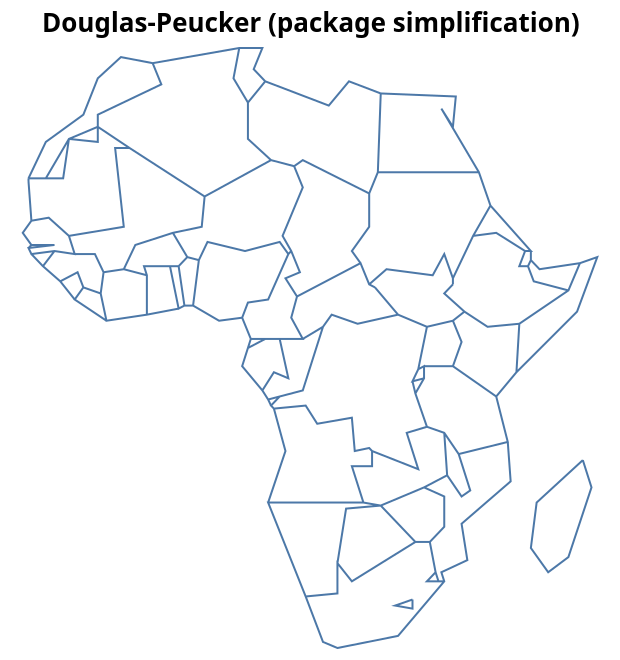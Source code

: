 {
    "background": "transparent",
    "view": {
        "fill": "transparent"
    },
    "config": {
        "view": {
            "continuousWidth": 400,
            "continuousHeight": 300
        }
    },
    "data": {
        "name": "data-e85367396b3c50716c8f88d85adc7859",
        "format": {
            "mesh": "data",
            "type": "topojson"
        }
    },
    "mark": {
        "type": "geoshape",
        "filled": false
    },
    "projection": {
        "reflectY": true,
        "type": "identity"
    },
    "title": "Douglas-Peucker (package simplification)",
    "width": 300,
    "$schema": "https://vega.github.io/schema/vega-lite/v4.8.1.json",
    "datasets": {
        "data-e85367396b3c50716c8f88d85adc7859": {
            "type": "Topology",
            "objects": {
                "data": {
                    "geometries": [
                        {
                            "id": "1",
                            "type": "Polygon",
                            "properties": {
                                "continent": "Africa",
                                "gdp_md_est": 150600,
                                "iso_a3": "TZA",
                                "name": "Tanzania",
                                "pop_est": 53950935
                            },
                            "bbox": [
                                29.339997592900346,
                                -11.720938002166735,
                                40.31659000000002,
                                -0.9500000000000001
                            ],
                            "arcs": [
                                [
                                    -5,
                                    0,
                                    -85,
                                    -83,
                                    -78,
                                    -2,
                                    -102,
                                    -142,
                                    -139
                                ]
                            ]
                        },
                        {
                            "id": "2",
                            "type": "Polygon",
                            "properties": {
                                "continent": "Africa",
                                "gdp_md_est": 906.5,
                                "iso_a3": "ESH",
                                "name": "W. Sahara",
                                "pop_est": 603253
                            },
                            "bbox": [
                                -17.06342322434257,
                                20.999752102130827,
                                -8.665124477564191,
                                27.656425889592356
                            ],
                            "arcs": [
                                [
                                    -23,
                                    -22,
                                    -21,
                                    20,
                                    -117,
                                    -116
                                ]
                            ]
                        },
                        {
                            "id": "11",
                            "type": "Polygon",
                            "properties": {
                                "continent": "Africa",
                                "gdp_md_est": 66010,
                                "iso_a3": "COD",
                                "name": "Dem. Rep. Congo",
                                "pop_est": 83301151
                            },
                            "bbox": [
                                12.182336866920252,
                                -13.257226657771831,
                                31.174149204235817,
                                5.256087754737123
                            ],
                            "arcs": [
                                [
                                    1,
                                    -82,
                                    -81,
                                    -97,
                                    2,
                                    -94,
                                    -68,
                                    -64,
                                    -146,
                                    -140,
                                    -144,
                                    -103
                                ]
                            ]
                        },
                        {
                            "id": "12",
                            "type": "Polygon",
                            "properties": {
                                "continent": "Africa",
                                "gdp_md_est": 4719,
                                "iso_a3": "SOM",
                                "name": "Somalia",
                                "pop_est": 7531386
                            },
                            "bbox": [
                                40.98105,
                                -1.6832500000000001,
                                51.13387,
                                12.024640000000002
                            ],
                            "arcs": [
                                [
                                    -6,
                                    -128,
                                    -135,
                                    3
                                ]
                            ]
                        },
                        {
                            "id": "13",
                            "type": "Polygon",
                            "properties": {
                                "continent": "Africa",
                                "gdp_md_est": 152700,
                                "iso_a3": "KEN",
                                "name": "Kenya",
                                "pop_est": 47615739
                            },
                            "bbox": [
                                33.893568969666944,
                                -4.67677,
                                41.85508309264397,
                                5.506
                            ],
                            "arcs": [
                                [
                                    4,
                                    -141,
                                    -152,
                                    -129,
                                    5,
                                    6
                                ]
                            ]
                        },
                        {
                            "id": "14",
                            "type": "Polygon",
                            "properties": {
                                "continent": "Africa",
                                "gdp_md_est": 176300,
                                "iso_a3": "SDN",
                                "name": "Sudan",
                                "pop_est": 37345935
                            },
                            "bbox": [
                                21.93680999999998,
                                8.229187933785468,
                                38.410089959473225,
                                22
                            ],
                            "arcs": [
                                [
                                    147,
                                    -67,
                                    -9,
                                    -121,
                                    -119,
                                    7,
                                    -113,
                                    -130,
                                    149,
                                    -150,
                                    -149,
                                    -148
                                ]
                            ]
                        },
                        {
                            "id": "15",
                            "type": "Polygon",
                            "properties": {
                                "continent": "Africa",
                                "gdp_md_est": 30590,
                                "iso_a3": "TCD",
                                "name": "Chad",
                                "pop_est": 12075985
                            },
                            "bbox": [
                                13.540393507550789,
                                7.421924546737969,
                                23.886890000000108,
                                23.409719999999993
                            ],
                            "arcs": [
                                [
                                    8,
                                    -66,
                                    -34,
                                    -28,
                                    -122
                                ]
                            ]
                        },
                        {
                            "id": "25",
                            "type": "Polygon",
                            "properties": {
                                "continent": "Africa",
                                "gdp_md_est": 739100,
                                "iso_a3": "ZAF",
                                "name": "South Africa",
                                "pop_est": 54841552
                            },
                            "bbox": [
                                16.344976840895242,
                                -34.81916635512371,
                                32.830120477028885,
                                -22.091312758067588
                            ],
                            "arcs": [
                                [
                                    -15,
                                    -13,
                                    -12,
                                    -88,
                                    -92,
                                    -87,
                                    9
                                ],
                                [
                                    10
                                ]
                            ]
                        },
                        {
                            "id": "26",
                            "type": "Polygon",
                            "properties": {
                                "continent": "Africa",
                                "gdp_md_est": 6019,
                                "iso_a3": "LSO",
                                "name": "Lesotho",
                                "pop_est": 1958042
                            },
                            "bbox": [
                                26.999261915807637,
                                -30.645105889612225,
                                29.32516645683259,
                                -28.64750172293757
                            ],
                            "arcs": [
                                [
                                    10
                                ]
                            ]
                        },
                        {
                            "id": "48",
                            "type": "Polygon",
                            "properties": {
                                "continent": "Africa",
                                "gdp_md_est": 28330,
                                "iso_a3": "ZWE",
                                "name": "Zimbabwe",
                                "pop_est": 13805084
                            },
                            "bbox": [
                                25.264225701608012,
                                -22.271611830333935,
                                32.84986087416439,
                                -15.507786960515213
                            ],
                            "arcs": [
                                [
                                    11,
                                    -14,
                                    -79,
                                    -89
                                ]
                            ]
                        },
                        {
                            "id": "49",
                            "type": "Polygon",
                            "properties": {
                                "continent": "Africa",
                                "gdp_md_est": 35900,
                                "iso_a3": "BWA",
                                "name": "Botswana",
                                "pop_est": 2214858
                            },
                            "bbox": [
                                19.89545779794068,
                                -26.828542982695915,
                                29.43218834810904,
                                -17.661815687737374
                            ],
                            "arcs": [
                                [
                                    12,
                                    -17,
                                    13
                                ]
                            ]
                        },
                        {
                            "id": "50",
                            "type": "Polygon",
                            "properties": {
                                "continent": "Africa",
                                "gdp_md_est": 25990,
                                "iso_a3": "NAM",
                                "name": "Namibia",
                                "pop_est": 2484780
                            },
                            "bbox": [
                                11.734198846085121,
                                -29.04546192801728,
                                25.08444339366457,
                                -16.94134286872407
                            ],
                            "arcs": [
                                [
                                    14,
                                    15,
                                    -100,
                                    -80,
                                    16
                                ]
                            ]
                        },
                        {
                            "id": "51",
                            "type": "Polygon",
                            "properties": {
                                "continent": "Africa",
                                "gdp_md_est": 39720,
                                "iso_a3": "SEN",
                                "name": "Senegal",
                                "pop_est": 14668522
                            },
                            "bbox": [
                                -17.62504269049066,
                                12.332089952031057,
                                -11.467899135778524,
                                16.59826365810281
                            ],
                            "arcs": [
                                [
                                    17,
                                    -25,
                                    -20,
                                    -45,
                                    -49,
                                    18,
                                    -105
                                ]
                            ]
                        },
                        {
                            "id": "52",
                            "type": "Polygon",
                            "properties": {
                                "continent": "Africa",
                                "gdp_md_est": 38090,
                                "iso_a3": "MLI",
                                "name": "Mali",
                                "pop_est": 17885245
                            },
                            "bbox": [
                                -12.170750291380301,
                                10.096360785355444,
                                4.2702099951438015,
                                24.974574082941
                            ],
                            "arcs": [
                                [
                                    19,
                                    -24,
                                    -111,
                                    -30,
                                    -58,
                                    -42,
                                    -46
                                ]
                            ]
                        },
                        {
                            "id": "53",
                            "type": "Polygon",
                            "properties": {
                                "continent": "Africa",
                                "gdp_md_est": 16710,
                                "iso_a3": "MRT",
                                "name": "Mauritania",
                                "pop_est": 3758571
                            },
                            "bbox": [
                                -17.06342322434257,
                                14.616834214735505,
                                -4.923337368174231,
                                27.395744126896005
                            ],
                            "arcs": [
                                [
                                    20,
                                    21,
                                    22,
                                    -112,
                                    23,
                                    24,
                                    25
                                ]
                            ]
                        },
                        {
                            "id": "54",
                            "type": "Polygon",
                            "properties": {
                                "continent": "Africa",
                                "gdp_md_est": 24310,
                                "iso_a3": "BEN",
                                "name": "Benin",
                                "pop_est": 11038805
                            },
                            "bbox": [
                                0.7723356461714843,
                                6.142157701029731,
                                3.7971122575117136,
                                12.23563589115821
                            ],
                            "arcs": [
                                [
                                    26,
                                    -38,
                                    -60,
                                    -29,
                                    -31
                                ]
                            ]
                        },
                        {
                            "id": "55",
                            "type": "Polygon",
                            "properties": {
                                "continent": "Africa",
                                "gdp_md_est": 20150,
                                "iso_a3": "NER",
                                "name": "Niger",
                                "pop_est": 19245344
                            },
                            "bbox": [
                                0.29564639649510127,
                                11.660167141155968,
                                15.903246697664315,
                                23.47166840259645
                            ],
                            "arcs": [
                                [
                                    27,
                                    -37,
                                    -32,
                                    28,
                                    -59,
                                    29,
                                    -110,
                                    -123
                                ]
                            ]
                        },
                        {
                            "id": "56",
                            "type": "Polygon",
                            "properties": {
                                "continent": "Africa",
                                "gdp_md_est": 1089000,
                                "iso_a3": "NGA",
                                "name": "Nigeria",
                                "pop_est": 190632261
                            },
                            "bbox": [
                                2.6917016943562544,
                                4.240594183769517,
                                14.577177768622533,
                                13.865923977102227
                            ],
                            "arcs": [
                                [
                                    30,
                                    31,
                                    -36,
                                    32
                                ]
                            ]
                        },
                        {
                            "id": "57",
                            "type": "Polygon",
                            "properties": {
                                "continent": "Africa",
                                "gdp_md_est": 77240,
                                "iso_a3": "CMR",
                                "name": "Cameroon",
                                "pop_est": 24994885
                            },
                            "bbox": [
                                8.48881554529089,
                                1.7276726342802957,
                                16.012852410555354,
                                12.85939626713733
                            ],
                            "arcs": [
                                [
                                    33,
                                    -65,
                                    -70,
                                    -72,
                                    -75,
                                    34,
                                    35,
                                    36
                                ]
                            ]
                        },
                        {
                            "id": "58",
                            "type": "Polygon",
                            "properties": {
                                "continent": "Africa",
                                "gdp_md_est": 11610,
                                "iso_a3": "TGO",
                                "name": "Togo",
                                "pop_est": 7965055
                            },
                            "bbox": [
                                -0.04978471515994442,
                                5.928837388528876,
                                1.8652405127123188,
                                11.018681748900804
                            ],
                            "arcs": [
                                [
                                    37,
                                    38,
                                    -40,
                                    -61
                                ]
                            ]
                        },
                        {
                            "id": "59",
                            "type": "Polygon",
                            "properties": {
                                "continent": "Africa",
                                "gdp_md_est": 120800,
                                "iso_a3": "GHA",
                                "name": "Ghana",
                                "pop_est": 27499924
                            },
                            "bbox": [
                                -3.244370083011262,
                                4.710462144383371,
                                1.0601216976049272,
                                11.098340969278722
                            ],
                            "arcs": [
                                [
                                    39,
                                    40,
                                    -43,
                                    -62
                                ]
                            ]
                        },
                        {
                            "id": "60",
                            "type": "Polygon",
                            "properties": {
                                "continent": "Africa",
                                "gdp_md_est": 87120,
                                "iso_a3": "CIV",
                                "name": "Côte d'Ivoire",
                                "pop_est": 24184810
                            },
                            "bbox": [
                                -8.60288021486862,
                                4.338288479017308,
                                -2.562189500326241,
                                10.524060777219134
                            ],
                            "arcs": [
                                [
                                    41,
                                    -63,
                                    42,
                                    43,
                                    -52,
                                    -47
                                ]
                            ]
                        },
                        {
                            "id": "61",
                            "type": "Polygon",
                            "properties": {
                                "continent": "Africa",
                                "gdp_md_est": 16080,
                                "iso_a3": "GIN",
                                "name": "Guinea",
                                "pop_est": 12413867
                            },
                            "bbox": [
                                -15.130311245168173,
                                7.309037380396376,
                                -7.832100389019188,
                                12.586182969610194
                            ],
                            "arcs": [
                                [
                                    44,
                                    45,
                                    46,
                                    -54,
                                    -55,
                                    47,
                                    -50
                                ]
                            ]
                        },
                        {
                            "id": "62",
                            "type": "Polygon",
                            "properties": {
                                "continent": "Africa",
                                "gdp_md_est": 2851,
                                "iso_a3": "GNB",
                                "name": "Guinea-Bissau",
                                "pop_est": 1792338
                            },
                            "bbox": [
                                -16.677451951554573,
                                11.040411688679526,
                                -13.700476040084325,
                                12.628170070847347
                            ],
                            "arcs": [
                                [
                                    48,
                                    49,
                                    50
                                ]
                            ]
                        },
                        {
                            "id": "63",
                            "type": "Polygon",
                            "properties": {
                                "continent": "Africa",
                                "gdp_md_est": 3881,
                                "iso_a3": "LBR",
                                "name": "Liberia",
                                "pop_est": 4689021
                            },
                            "bbox": [
                                -11.438779466182055,
                                4.355755113131963,
                                -7.539715135111763,
                                8.541055202666925
                            ],
                            "arcs": [
                                [
                                    51,
                                    52,
                                    -56,
                                    53
                                ]
                            ]
                        },
                        {
                            "id": "64",
                            "type": "Polygon",
                            "properties": {
                                "continent": "Africa",
                                "gdp_md_est": 10640,
                                "iso_a3": "SLE",
                                "name": "Sierra Leone",
                                "pop_est": 6163195
                            },
                            "bbox": [
                                -13.246550258832515,
                                6.7859168563057475,
                                -10.23009355309128,
                                10.046983954300558
                            ],
                            "arcs": [
                                [
                                    54,
                                    55,
                                    56
                                ]
                            ]
                        },
                        {
                            "id": "65",
                            "type": "Polygon",
                            "properties": {
                                "continent": "Africa",
                                "gdp_md_est": 32990,
                                "iso_a3": "BFA",
                                "name": "Burkina Faso",
                                "pop_est": 20107509
                            },
                            "bbox": [
                                -5.470564947929006,
                                9.610834865757141,
                                2.177107781593776,
                                15.116157741755728
                            ],
                            "arcs": [
                                [
                                    57,
                                    58,
                                    59,
                                    60,
                                    61,
                                    62
                                ]
                            ]
                        },
                        {
                            "id": "66",
                            "type": "Polygon",
                            "properties": {
                                "continent": "Africa",
                                "gdp_md_est": 3206,
                                "iso_a3": "CAF",
                                "name": "Central African Rep.",
                                "pop_est": 5625118
                            },
                            "bbox": [
                                14.459407179429348,
                                2.267639675298085,
                                27.37422610851749,
                                11.142395127807546
                            ],
                            "arcs": [
                                [
                                    63,
                                    -71,
                                    64,
                                    65,
                                    66,
                                    -148,
                                    -147
                                ]
                            ]
                        },
                        {
                            "id": "67",
                            "type": "Polygon",
                            "properties": {
                                "continent": "Africa",
                                "gdp_md_est": 30270,
                                "iso_a3": "COG",
                                "name": "Congo",
                                "pop_est": 4954674
                            },
                            "bbox": [
                                11.093772820691925,
                                -5.037986748884791,
                                18.45306521980993,
                                3.728196519379452
                            ],
                            "arcs": [
                                [
                                    67,
                                    -96,
                                    68,
                                    -73,
                                    69,
                                    70
                                ]
                            ]
                        },
                        {
                            "id": "68",
                            "type": "Polygon",
                            "properties": {
                                "continent": "Africa",
                                "gdp_md_est": 35980,
                                "iso_a3": "GAB",
                                "name": "Gabon",
                                "pop_est": 1772255
                            },
                            "bbox": [
                                8.79799563969317,
                                -3.978826592630547,
                                14.425455763413595,
                                2.3267575138399934
                            ],
                            "arcs": [
                                [
                                    71,
                                    72,
                                    73,
                                    -76
                                ]
                            ]
                        },
                        {
                            "id": "69",
                            "type": "Polygon",
                            "properties": {
                                "continent": "Africa",
                                "gdp_md_est": 31770,
                                "iso_a3": "GNQ",
                                "name": "Eq. Guinea",
                                "pop_est": 778358
                            },
                            "bbox": [
                                9.305613234096256,
                                1.010119533691494,
                                11.285078973036462,
                                2.2838660750377358
                            ],
                            "arcs": [
                                [
                                    74,
                                    75,
                                    76
                                ]
                            ]
                        },
                        {
                            "id": "70",
                            "type": "Polygon",
                            "properties": {
                                "continent": "Africa",
                                "gdp_md_est": 65170,
                                "iso_a3": "ZMB",
                                "name": "Zambia",
                                "pop_est": 15972000
                            },
                            "bbox": [
                                21.887842644953874,
                                -17.961228936436484,
                                33.48568769708359,
                                -8.238256524288218
                            ],
                            "arcs": [
                                [
                                    77,
                                    -84,
                                    -90,
                                    78,
                                    79,
                                    -99,
                                    -98,
                                    80,
                                    81
                                ]
                            ]
                        },
                        {
                            "id": "71",
                            "type": "Polygon",
                            "properties": {
                                "continent": "Africa",
                                "gdp_md_est": 21200,
                                "iso_a3": "MWI",
                                "name": "Malawi",
                                "pop_est": 19196246
                            },
                            "bbox": [
                                32.68816531752313,
                                -16.801299737213093,
                                35.77190473810836,
                                -9.23059905358906
                            ],
                            "arcs": [
                                [
                                    82,
                                    -91,
                                    83
                                ]
                            ]
                        },
                        {
                            "id": "72",
                            "type": "Polygon",
                            "properties": {
                                "continent": "Africa",
                                "gdp_md_est": 35010,
                                "iso_a3": "MOZ",
                                "name": "Mozambique",
                                "pop_est": 26573706
                            },
                            "bbox": [
                                30.17948123548183,
                                -26.742191664336197,
                                40.775475294768995,
                                -10.317096042525698
                            ],
                            "arcs": [
                                [
                                    84,
                                    85,
                                    86,
                                    -93,
                                    87,
                                    88,
                                    89,
                                    90
                                ]
                            ]
                        },
                        {
                            "id": "73",
                            "type": "Polygon",
                            "properties": {
                                "continent": "Africa",
                                "gdp_md_est": 11060,
                                "iso_a3": "SWZ",
                                "name": "eSwatini",
                                "pop_est": 1467152
                            },
                            "bbox": [
                                30.67660851412964,
                                -27.285879408478998,
                                32.07166548028107,
                                -25.66019052500895
                            ],
                            "arcs": [
                                [
                                    91,
                                    92
                                ]
                            ]
                        },
                        {
                            "id": "74",
                            "type": "MultiPolygon",
                            "properties": {
                                "continent": "Africa",
                                "gdp_md_est": 189000,
                                "iso_a3": "AGO",
                                "name": "Angola",
                                "pop_est": 29310273
                            },
                            "bbox": [
                                11.64009606288161,
                                -17.930636488519696,
                                24.079905226342845,
                                -4.438023369976136
                            ],
                            "arcs": [
                                [
                                    [
                                        93,
                                        94,
                                        95
                                    ]
                                ],
                                [
                                    [
                                        96,
                                        97,
                                        98,
                                        99,
                                        100
                                    ]
                                ]
                            ]
                        },
                        {
                            "id": "75",
                            "type": "Polygon",
                            "properties": {
                                "continent": "Africa",
                                "gdp_md_est": 7892,
                                "iso_a3": "BDI",
                                "name": "Burundi",
                                "pop_est": 11466756
                            },
                            "bbox": [
                                29.024926385216787,
                                -4.4999834122940925,
                                30.752240000000086,
                                -2.348486830254238
                            ],
                            "arcs": [
                                [
                                    101,
                                    102,
                                    -143
                                ]
                            ]
                        },
                        {
                            "id": "78",
                            "type": "Polygon",
                            "properties": {
                                "continent": "Africa",
                                "gdp_md_est": 36860,
                                "iso_a3": "MDG",
                                "name": "Madagascar",
                                "pop_est": 25054161
                            },
                            "bbox": [
                                43.254187046081,
                                -25.60143442149309,
                                50.47653689962553,
                                -12.04055673589197
                            ],
                            "arcs": [
                                [
                                    103
                                ]
                            ]
                        },
                        {
                            "id": "80",
                            "type": "Polygon",
                            "properties": {
                                "continent": "Africa",
                                "gdp_md_est": 3387,
                                "iso_a3": "GMB",
                                "name": "Gambia",
                                "pop_est": 2051363
                            },
                            "bbox": [
                                -16.841524624081273,
                                13.130284125211332,
                                -13.844963344772408,
                                13.876491807505985
                            ],
                            "arcs": [
                                [
                                    104,
                                    105
                                ]
                            ]
                        },
                        {
                            "id": "81",
                            "type": "Polygon",
                            "properties": {
                                "continent": "Africa",
                                "gdp_md_est": 130800,
                                "iso_a3": "TUN",
                                "name": "Tunisia",
                                "pop_est": 11403800
                            },
                            "bbox": [
                                7.524481642292244,
                                30.307556057246188,
                                11.488787469131012,
                                37.349994411766545
                            ],
                            "arcs": [
                                [
                                    -109,
                                    106,
                                    -125
                                ]
                            ]
                        },
                        {
                            "id": "82",
                            "type": "Polygon",
                            "properties": {
                                "continent": "Africa",
                                "gdp_md_est": 609400,
                                "iso_a3": "DZA",
                                "name": "Algeria",
                                "pop_est": 40969443
                            },
                            "bbox": [
                                -8.684399786809053,
                                19.057364203360038,
                                11.999505649471613,
                                37.11838064223437
                            ],
                            "arcs": [
                                [
                                    -115,
                                    107,
                                    108,
                                    -124,
                                    109,
                                    110,
                                    111
                                ]
                            ]
                        },
                        {
                            "id": "154",
                            "type": "Polygon",
                            "properties": {
                                "continent": "Africa",
                                "gdp_md_est": 9169,
                                "iso_a3": "ERI",
                                "name": "Eritrea",
                                "pop_est": 5918919
                            },
                            "bbox": [
                                36.32321999999999,
                                12.455415757695675,
                                43.08122602720016,
                                17.998307399970315
                            ],
                            "arcs": [
                                [
                                    112,
                                    113,
                                    -132,
                                    -131
                                ]
                            ]
                        },
                        {
                            "id": "162",
                            "type": "Polygon",
                            "properties": {
                                "continent": "Africa",
                                "gdp_md_est": 282800,
                                "iso_a3": "MAR",
                                "name": "Morocco",
                                "pop_est": 33986655
                            },
                            "bbox": [
                                -17.02042843267577,
                                21.420734157796577,
                                -1.1245511539663084,
                                35.75998810479399
                            ],
                            "arcs": [
                                [
                                    114,
                                    115,
                                    116,
                                    117
                                ]
                            ]
                        },
                        {
                            "id": "163",
                            "type": "Polygon",
                            "properties": {
                                "continent": "Africa",
                                "gdp_md_est": 1105000,
                                "iso_a3": "EGY",
                                "name": "Egypt",
                                "pop_est": 97041072
                            },
                            "bbox": [
                                24.70007,
                                22,
                                36.86622999999997,
                                31.58568
                            ],
                            "arcs": [
                                [
                                    118,
                                    -127,
                                    119
                                ]
                            ]
                        },
                        {
                            "id": "164",
                            "type": "Polygon",
                            "properties": {
                                "continent": "Africa",
                                "gdp_md_est": 90890,
                                "iso_a3": "LBY",
                                "name": "Libya",
                                "pop_est": 6653210
                            },
                            "bbox": [
                                9.319410841518163,
                                19.580470000000105,
                                25.16482,
                                33.13699575452324
                            ],
                            "arcs": [
                                [
                                    120,
                                    121,
                                    122,
                                    123,
                                    124,
                                    125,
                                    126
                                ]
                            ]
                        },
                        {
                            "id": "165",
                            "type": "Polygon",
                            "properties": {
                                "continent": "Africa",
                                "gdp_md_est": 174700,
                                "iso_a3": "ETH",
                                "name": "Ethiopia",
                                "pop_est": 105350020
                            },
                            "bbox": [
                                32.954180000000065,
                                3.42206,
                                47.78942,
                                14.959430000000168
                            ],
                            "arcs": [
                                [
                                    127,
                                    128,
                                    -151,
                                    -150,
                                    129,
                                    130,
                                    -134,
                                    -136
                                ]
                            ]
                        },
                        {
                            "id": "166",
                            "type": "Polygon",
                            "properties": {
                                "continent": "Africa",
                                "gdp_md_est": 3345,
                                "iso_a3": "DJI",
                                "name": "Djibouti",
                                "pop_est": 865267
                            },
                            "bbox": [
                                41.66176000000013,
                                10.92687856693442,
                                43.31785241066467,
                                12.699638576707116
                            ],
                            "arcs": [
                                [
                                    131,
                                    132,
                                    -137,
                                    133
                                ]
                            ]
                        },
                        {
                            "id": "167",
                            "type": "Polygon",
                            "properties": {
                                "continent": "Africa",
                                "gdp_md_est": 12250,
                                "iso_a3": "-99",
                                "name": "Somaliland",
                                "pop_est": 3500000
                            },
                            "bbox": [
                                42.55875999999995,
                                7.99688000000009,
                                48.94820641459347,
                                11.462039699748857
                            ],
                            "arcs": [
                                [
                                    134,
                                    135,
                                    136,
                                    137
                                ]
                            ]
                        },
                        {
                            "id": "168",
                            "type": "Polygon",
                            "properties": {
                                "continent": "Africa",
                                "gdp_md_est": 84930,
                                "iso_a3": "UGA",
                                "name": "Uganda",
                                "pop_est": 39570125
                            },
                            "bbox": [
                                29.579466180140884,
                                -1.4433224422297855,
                                35.03599,
                                4.249884947362048
                            ],
                            "arcs": [
                                [
                                    138,
                                    -145,
                                    139,
                                    -153,
                                    140
                                ]
                            ]
                        },
                        {
                            "id": "169",
                            "type": "Polygon",
                            "properties": {
                                "continent": "Africa",
                                "gdp_md_est": 21970,
                                "iso_a3": "RWA",
                                "name": "Rwanda",
                                "pop_est": 11901484
                            },
                            "bbox": [
                                29.024926385216787,
                                -2.917857761246097,
                                30.816134881317712,
                                -1.1346591121504161
                            ],
                            "arcs": [
                                [
                                    141,
                                    142,
                                    143,
                                    144
                                ]
                            ]
                        },
                        {
                            "id": "176",
                            "type": "Polygon",
                            "properties": {
                                "continent": "Africa",
                                "gdp_md_est": 20880,
                                "iso_a3": "SSD",
                                "name": "S. Sudan",
                                "pop_est": 13026129
                            },
                            "bbox": [
                                23.886979580860668,
                                3.5091716042224625,
                                35.29800711823298,
                                12.248007757149992
                            ],
                            "arcs": [
                                [
                                    145,
                                    146,
                                    147,
                                    148,
                                    149,
                                    150,
                                    151,
                                    152
                                ]
                            ]
                        }
                    ],
                    "type": "GeometryCollection"
                }
            },
            "bbox": [
                -17.62504269049066,
                -34.81916635512371,
                51.13387,
                37.349994411766545
            ],
            "transform": {
                "scale": [
                    0.34552217432407367,
                    0.36265909933110685
                ],
                "translate": [
                    -17.62504269049066,
                    -34.81916635512371
                ]
            },
            "arcs": [
                [
                    [
                        164,
                        83
                    ],
                    [
                        4,
                        -15
                    ]
                ],
                [
                    [
                        136,
                        84
                    ],
                    [
                        4,
                        -11
                    ]
                ],
                [
                    [
                        87,
                        79
                    ],
                    [
                        -1,
                        1
                    ]
                ],
                [
                    [
                        193,
                        127
                    ],
                    [
                        6,
                        2
                    ],
                    [
                        -7,
                        -18
                    ],
                    [
                        -21,
                        -20
                    ]
                ],
                [
                    [
                        164,
                        83
                    ],
                    [
                        -15,
                        10
                    ]
                ],
                [
                    [
                        172,
                        107
                    ],
                    [
                        -1,
                        -16
                    ]
                ],
                [
                    [
                        171,
                        91
                    ],
                    [
                        -7,
                        -8
                    ]
                ],
                [
                    [
                        158,
                        157
                    ],
                    [
                        4,
                        -11
                    ]
                ],
                [
                    [
                        120,
                        150
                    ],
                    [
                        0,
                        -11
                    ],
                    [
                        -6,
                        -8
                    ],
                    [
                        3,
                        -4
                    ]
                ],
                [
                    [
                        146,
                        22
                    ],
                    [
                        -16,
                        -18
                    ],
                    [
                        -21,
                        -4
                    ],
                    [
                        -5,
                        2
                    ],
                    [
                        -6,
                        15
                    ]
                ],
                [
                    [
                        135,
                        16
                    ],
                    [
                        0,
                        -3
                    ],
                    [
                        -6,
                        1
                    ],
                    [
                        6,
                        2
                    ]
                ],
                [
                    [
                        141,
                        35
                    ],
                    [
                        -5,
                        0
                    ]
                ],
                [
                    [
                        136,
                        35
                    ],
                    [
                        -22,
                        -13
                    ],
                    [
                        -5,
                        6
                    ]
                ],
                [
                    [
                        124,
                        47
                    ],
                    [
                        12,
                        -12
                    ]
                ],
                [
                    [
                        109,
                        28
                    ],
                    [
                        0,
                        -10
                    ],
                    [
                        -11,
                        -1
                    ]
                ],
                [
                    [
                        98,
                        17
                    ],
                    [
                        -13,
                        31
                    ]
                ],
                [
                    [
                        124,
                        47
                    ],
                    [
                        -12,
                        -1
                    ],
                    [
                        -3,
                        -18
                    ]
                ],
                [
                    [
                        3,
                        133
                    ],
                    [
                        -3,
                        4
                    ],
                    [
                        3,
                        4
                    ]
                ],
                [
                    [
                        3,
                        130
                    ],
                    [
                        -1,
                        2
                    ]
                ],
                [
                    [
                        18,
                        130
                    ],
                    [
                        -2,
                        6
                    ]
                ],
                [
                    [
                        2,
                        154
                    ],
                    [
                        0,
                        1
                    ]
                ],
                [
                    [
                        2,
                        155
                    ],
                    [
                        12,
                        0
                    ],
                    [
                        2,
                        13
                    ]
                ],
                [
                    [
                        16,
                        168
                    ],
                    [
                        10,
                        -1
                    ],
                    [
                        0,
                        5
                    ]
                ],
                [
                    [
                        37,
                        165
                    ],
                    [
                        -5,
                        0
                    ],
                    [
                        3,
                        -26
                    ],
                    [
                        -19,
                        -3
                    ]
                ],
                [
                    [
                        16,
                        136
                    ],
                    [
                        -7,
                        6
                    ],
                    [
                        -6,
                        -1
                    ]
                ],
                [
                    [
                        3,
                        141
                    ],
                    [
                        -1,
                        13
                    ]
                ],
                [
                    [
                        59,
                        113
                    ],
                    [
                        -3,
                        0
                    ]
                ],
                [
                    [
                        94,
                        159
                    ],
                    [
                        3,
                        -7
                    ],
                    [
                        -7,
                        -16
                    ],
                    [
                        3,
                        -5
                    ]
                ],
                [
                    [
                        61,
                        128
                    ],
                    [
                        -4,
                        1
                    ]
                ],
                [
                    [
                        52,
                        137
                    ],
                    [
                        10,
                        2
                    ],
                    [
                        1,
                        10
                    ]
                ],
                [
                    [
                        59,
                        113
                    ],
                    [
                        2,
                        15
                    ]
                ],
                [
                    [
                        61,
                        128
                    ],
                    [
                        3,
                        6
                    ],
                    [
                        13,
                        -3
                    ],
                    [
                        12,
                        3
                    ],
                    [
                        3,
                        -4
                    ]
                ],
                [
                    [
                        76,
                        109
                    ],
                    [
                        -8,
                        -1
                    ],
                    [
                        -9,
                        5
                    ]
                ],
                [
                    [
                        93,
                        131
                    ],
                    [
                        3,
                        -7
                    ],
                    [
                        -5,
                        -2
                    ],
                    [
                        4,
                        -6
                    ]
                ],
                [
                    [
                        79,
                        102
                    ],
                    [
                        -3,
                        7
                    ]
                ],
                [
                    [
                        76,
                        109
                    ],
                    [
                        2,
                        5
                    ],
                    [
                        7,
                        1
                    ],
                    [
                        7,
                        15
                    ]
                ],
                [
                    [
                        92,
                        130
                    ],
                    [
                        1,
                        1
                    ]
                ],
                [
                    [
                        54,
                        126
                    ],
                    [
                        2,
                        -13
                    ]
                ],
                [
                    [
                        56,
                        113
                    ],
                    [
                        -2,
                        -1
                    ]
                ],
                [
                    [
                        51,
                        126
                    ],
                    [
                        3,
                        -14
                    ]
                ],
                [
                    [
                        54,
                        112
                    ],
                    [
                        -11,
                        -2
                    ]
                ],
                [
                    [
                        28,
                        124
                    ],
                    [
                        7,
                        1
                    ]
                ],
                [
                    [
                        43,
                        123
                    ],
                    [
                        0,
                        -13
                    ]
                ],
                [
                    [
                        43,
                        110
                    ],
                    [
                        -14,
                        -2
                    ]
                ],
                [
                    [
                        11,
                        131
                    ],
                    [
                        7,
                        -1
                    ]
                ],
                [
                    [
                        18,
                        130
                    ],
                    [
                        7,
                        0
                    ],
                    [
                        3,
                        -6
                    ]
                ],
                [
                    [
                        28,
                        124
                    ],
                    [
                        -1,
                        -7
                    ]
                ],
                [
                    [
                        13,
                        121
                    ],
                    [
                        -6,
                        5
                    ]
                ],
                [
                    [
                        3,
                        130
                    ],
                    [
                        8,
                        1
                    ]
                ],
                [
                    [
                        11,
                        131
                    ],
                    [
                        -4,
                        -5
                    ]
                ],
                [
                    [
                        7,
                        126
                    ],
                    [
                        -4,
                        4
                    ]
                ],
                [
                    [
                        27,
                        117
                    ],
                    [
                        2,
                        -9
                    ]
                ],
                [
                    [
                        29,
                        108
                    ],
                    [
                        -11,
                        7
                    ]
                ],
                [
                    [
                        21,
                        119
                    ],
                    [
                        6,
                        -2
                    ]
                ],
                [
                    [
                        13,
                        121
                    ],
                    [
                        6,
                        3
                    ],
                    [
                        2,
                        -5
                    ]
                ],
                [
                    [
                        21,
                        119
                    ],
                    [
                        -3,
                        -4
                    ]
                ],
                [
                    [
                        18,
                        115
                    ],
                    [
                        -5,
                        6
                    ]
                ],
                [
                    [
                        35,
                        125
                    ],
                    [
                        4,
                        8
                    ],
                    [
                        13,
                        4
                    ]
                ],
                [
                    [
                        52,
                        137
                    ],
                    [
                        5,
                        -8
                    ]
                ],
                [
                    [
                        57,
                        129
                    ],
                    [
                        -3,
                        -3
                    ]
                ],
                [
                    [
                        54,
                        126
                    ],
                    [
                        -3,
                        0
                    ]
                ],
                [
                    [
                        51,
                        126
                    ],
                    [
                        -9,
                        0
                    ],
                    [
                        1,
                        -3
                    ]
                ],
                [
                    [
                        43,
                        123
                    ],
                    [
                        -8,
                        2
                    ]
                ],
                [
                    [
                        130,
                        110
                    ],
                    [
                        -14,
                        -3
                    ],
                    [
                        -9,
                        3
                    ],
                    [
                        -3,
                        -4
                    ]
                ],
                [
                    [
                        97,
                        102
                    ],
                    [
                        -4,
                        7
                    ],
                    [
                        2,
                        7
                    ]
                ],
                [
                    [
                        95,
                        116
                    ],
                    [
                        22,
                        11
                    ]
                ],
                [
                    [
                        117,
                        127
                    ],
                    [
                        3,
                        -7
                    ]
                ],
                [
                    [
                        104,
                        106
                    ],
                    [
                        -7,
                        -21
                    ],
                    [
                        -8,
                        -2
                    ]
                ],
                [
                    [
                        85,
                        82
                    ],
                    [
                        -2,
                        3
                    ]
                ],
                [
                    [
                        89,
                        102
                    ],
                    [
                        8,
                        0
                    ]
                ],
                [
                    [
                        97,
                        102
                    ],
                    [
                        7,
                        4
                    ]
                ],
                [
                    [
                        84,
                        102
                    ],
                    [
                        5,
                        0
                    ]
                ],
                [
                    [
                        89,
                        102
                    ],
                    [
                        3,
                        -13
                    ],
                    [
                        -5,
                        2
                    ],
                    [
                        -4,
                        -6
                    ]
                ],
                [
                    [
                        83,
                        85
                    ],
                    [
                        -7,
                        8
                    ],
                    [
                        2,
                        6
                    ]
                ],
                [
                    [
                        79,
                        102
                    ],
                    [
                        5,
                        0
                    ]
                ],
                [
                    [
                        84,
                        102
                    ],
                    [
                        -6,
                        -3
                    ]
                ],
                [
                    [
                        78,
                        99
                    ],
                    [
                        1,
                        3
                    ]
                ],
                [
                    [
                        140,
                        73
                    ],
                    [
                        6,
                        -2
                    ]
                ],
                [
                    [
                        139,
                        53
                    ],
                    [
                        -15,
                        -6
                    ]
                ],
                [
                    [
                        124,
                        47
                    ],
                    [
                        -6,
                        1
                    ]
                ],
                [
                    [
                        120,
                        66
                    ],
                    [
                        1,
                        -1
                    ]
                ],
                [
                    [
                        121,
                        65
                    ],
                    [
                        16,
                        -6
                    ],
                    [
                        -4,
                        12
                    ],
                    [
                        7,
                        2
                    ]
                ],
                [
                    [
                        146,
                        71
                    ],
                    [
                        5,
                        -7
                    ]
                ],
                [
                    [
                        147,
                        57
                    ],
                    [
                        -1,
                        14
                    ]
                ],
                [
                    [
                        151,
                        64
                    ],
                    [
                        17,
                        4
                    ]
                ],
                [
                    [
                        168,
                        68
                    ],
                    [
                        1,
                        -13
                    ],
                    [
                        -17,
                        -14
                    ],
                    [
                        2,
                        -12
                    ],
                    [
                        -9,
                        -4
                    ],
                    [
                        1,
                        -3
                    ]
                ],
                [
                    [
                        146,
                        22
                    ],
                    [
                        -2,
                        0
                    ]
                ],
                [
                    [
                        143,
                        25
                    ],
                    [
                        -2,
                        10
                    ]
                ],
                [
                    [
                        141,
                        35
                    ],
                    [
                        5,
                        5
                    ],
                    [
                        0,
                        10
                    ],
                    [
                        -7,
                        3
                    ]
                ],
                [
                    [
                        139,
                        53
                    ],
                    [
                        8,
                        4
                    ]
                ],
                [
                    [
                        147,
                        57
                    ],
                    [
                        5,
                        -7
                    ],
                    [
                        3,
                        2
                    ],
                    [
                        -4,
                        12
                    ]
                ],
                [
                    [
                        144,
                        22
                    ],
                    [
                        -4,
                        0
                    ],
                    [
                        3,
                        3
                    ]
                ],
                [
                    [
                        143,
                        25
                    ],
                    [
                        1,
                        -3
                    ]
                ],
                [
                    [
                        89,
                        83
                    ],
                    [
                        -3,
                        -3
                    ]
                ],
                [
                    [
                        86,
                        80
                    ],
                    [
                        -1,
                        2
                    ]
                ],
                [
                    [
                        85,
                        82
                    ],
                    [
                        4,
                        1
                    ]
                ],
                [
                    [
                        87,
                        79
                    ],
                    [
                        11,
                        1
                    ],
                    [
                        4,
                        -6
                    ],
                    [
                        12,
                        2
                    ],
                    [
                        1,
                        -11
                    ],
                    [
                        5,
                        1
                    ]
                ],
                [
                    [
                        120,
                        66
                    ],
                    [
                        1,
                        -1
                    ]
                ],
                [
                    [
                        121,
                        65
                    ],
                    [
                        0,
                        -5
                    ],
                    [
                        -7,
                        0
                    ],
                    [
                        4,
                        -12
                    ]
                ],
                [
                    [
                        118,
                        48
                    ],
                    [
                        -33,
                        0
                    ]
                ],
                [
                    [
                        85,
                        48
                    ],
                    [
                        6,
                        17
                    ],
                    [
                        -4,
                        14
                    ]
                ],
                [
                    [
                        139,
                        89
                    ],
                    [
                        -3,
                        -5
                    ]
                ],
                [
                    [
                        136,
                        84
                    ],
                    [
                        -1,
                        4
                    ]
                ],
                [
                    [
                        194,
                        62
                    ],
                    [
                        3,
                        -9
                    ],
                    [
                        -8,
                        -23
                    ],
                    [
                        -7,
                        -5
                    ],
                    [
                        -6,
                        8
                    ],
                    [
                        2,
                        15
                    ],
                    [
                        16,
                        14
                    ]
                ],
                [
                    [
                        3,
                        133
                    ],
                    [
                        8,
                        0
                    ],
                    [
                        -9,
                        -1
                    ]
                ],
                [
                    [
                        2,
                        132
                    ],
                    [
                        1,
                        1
                    ]
                ],
                [
                    [
                        75,
                        198
                    ],
                    [
                        8,
                        0
                    ],
                    [
                        -3,
                        -7
                    ],
                    [
                        4,
                        -4
                    ]
                ],
                [
                    [
                        45,
                        193
                    ],
                    [
                        30,
                        5
                    ]
                ],
                [
                    [
                        75,
                        198
                    ],
                    [
                        -2,
                        -10
                    ],
                    [
                        5,
                        -8
                    ]
                ],
                [
                    [
                        86,
                        161
                    ],
                    [
                        -23,
                        -12
                    ]
                ],
                [
                    [
                        63,
                        149
                    ],
                    [
                        -26,
                        16
                    ]
                ],
                [
                    [
                        37,
                        165
                    ],
                    [
                        -11,
                        7
                    ]
                ],
                [
                    [
                        156,
                        136
                    ],
                    [
                        6,
                        10
                    ]
                ],
                [
                    [
                        162,
                        146
                    ],
                    [
                        14,
                        -15
                    ]
                ],
                [
                    [
                        45,
                        193
                    ],
                    [
                        3,
                        -7
                    ],
                    [
                        -22,
                        -10
                    ],
                    [
                        0,
                        -4
                    ]
                ],
                [
                    [
                        26,
                        172
                    ],
                    [
                        -10,
                        -4
                    ]
                ],
                [
                    [
                        16,
                        168
                    ],
                    [
                        -8,
                        -13
                    ],
                    [
                        -6,
                        0
                    ]
                ],
                [
                    [
                        2,
                        155
                    ],
                    [
                        6,
                        12
                    ],
                    [
                        13,
                        9
                    ],
                    [
                        5,
                        12
                    ],
                    [
                        8,
                        7
                    ],
                    [
                        11,
                        -2
                    ]
                ],
                [
                    [
                        158,
                        157
                    ],
                    [
                        -35,
                        0
                    ]
                ],
                [
                    [
                        124,
                        183
                    ],
                    [
                        26,
                        -1
                    ],
                    [
                        -1,
                        -10
                    ],
                    [
                        -4,
                        6
                    ],
                    [
                        13,
                        -21
                    ]
                ],
                [
                    [
                        123,
                        157
                    ],
                    [
                        -3,
                        -7
                    ]
                ],
                [
                    [
                        120,
                        150
                    ],
                    [
                        -23,
                        11
                    ],
                    [
                        -3,
                        -2
                    ]
                ],
                [
                    [
                        94,
                        159
                    ],
                    [
                        -8,
                        2
                    ]
                ],
                [
                    [
                        86,
                        161
                    ],
                    [
                        -8,
                        7
                    ],
                    [
                        0,
                        12
                    ]
                ],
                [
                    [
                        78,
                        180
                    ],
                    [
                        6,
                        7
                    ]
                ],
                [
                    [
                        84,
                        187
                    ],
                    [
                        22,
                        -8
                    ],
                    [
                        7,
                        8
                    ],
                    [
                        11,
                        -4
                    ]
                ],
                [
                    [
                        124,
                        183
                    ],
                    [
                        -1,
                        -26
                    ]
                ],
                [
                    [
                        189,
                        118
                    ],
                    [
                        -17,
                        -11
                    ]
                ],
                [
                    [
                        172,
                        107
                    ],
                    [
                        -11,
                        -1
                    ],
                    [
                        -8,
                        5
                    ]
                ],
                [
                    [
                        149,
                        122
                    ],
                    [
                        7,
                        14
                    ]
                ],
                [
                    [
                        156,
                        136
                    ],
                    [
                        8,
                        1
                    ],
                    [
                        10,
                        -6
                    ]
                ],
                [
                    [
                        174,
                        131
                    ],
                    [
                        2,
                        0
                    ]
                ],
                [
                    [
                        176,
                        131
                    ],
                    [
                        0,
                        -3
                    ]
                ],
                [
                    [
                        175,
                        126
                    ],
                    [
                        -3,
                        0
                    ],
                    [
                        2,
                        5
                    ]
                ],
                [
                    [
                        193,
                        127
                    ],
                    [
                        -4,
                        -9
                    ]
                ],
                [
                    [
                        189,
                        118
                    ],
                    [
                        -12,
                        3
                    ],
                    [
                        -2,
                        5
                    ]
                ],
                [
                    [
                        175,
                        126
                    ],
                    [
                        1,
                        2
                    ]
                ],
                [
                    [
                        176,
                        128
                    ],
                    [
                        3,
                        -3
                    ],
                    [
                        14,
                        2
                    ]
                ],
                [
                    [
                        149,
                        93
                    ],
                    [
                        -10,
                        0
                    ]
                ],
                [
                    [
                        137,
                        92
                    ],
                    [
                        3,
                        14
                    ]
                ],
                [
                    [
                        149,
                        108
                    ],
                    [
                        3,
                        -7
                    ],
                    [
                        -3,
                        -8
                    ]
                ],
                [
                    [
                        139,
                        93
                    ],
                    [
                        0,
                        -4
                    ]
                ],
                [
                    [
                        139,
                        89
                    ],
                    [
                        -4,
                        -1
                    ]
                ],
                [
                    [
                        135,
                        88
                    ],
                    [
                        2,
                        4
                    ]
                ],
                [
                    [
                        137,
                        92
                    ],
                    [
                        2,
                        1
                    ]
                ],
                [
                    [
                        140,
                        106
                    ],
                    [
                        -10,
                        4
                    ]
                ],
                [
                    [
                        130,
                        110
                    ],
                    [
                        -8,
                        9
                    ]
                ],
                [
                    [
                        122,
                        119
                    ],
                    [
                        -2,
                        1
                    ]
                ],
                [
                    [
                        120,
                        120
                    ],
                    [
                        6,
                        5
                    ],
                    [
                        16,
                        -2
                    ],
                    [
                        4,
                        7
                    ],
                    [
                        3,
                        -8
                    ]
                ],
                [
                    [
                        149,
                        122
                    ],
                    [
                        0,
                        -2
                    ]
                ],
                [
                    [
                        149,
                        120
                    ],
                    [
                        -3,
                        -3
                    ],
                    [
                        7,
                        -6
                    ]
                ],
                [
                    [
                        153,
                        111
                    ],
                    [
                        -4,
                        -3
                    ]
                ],
                [
                    [
                        149,
                        108
                    ],
                    [
                        -9,
                        -2
                    ]
                ]
            ]
        }
    }
}